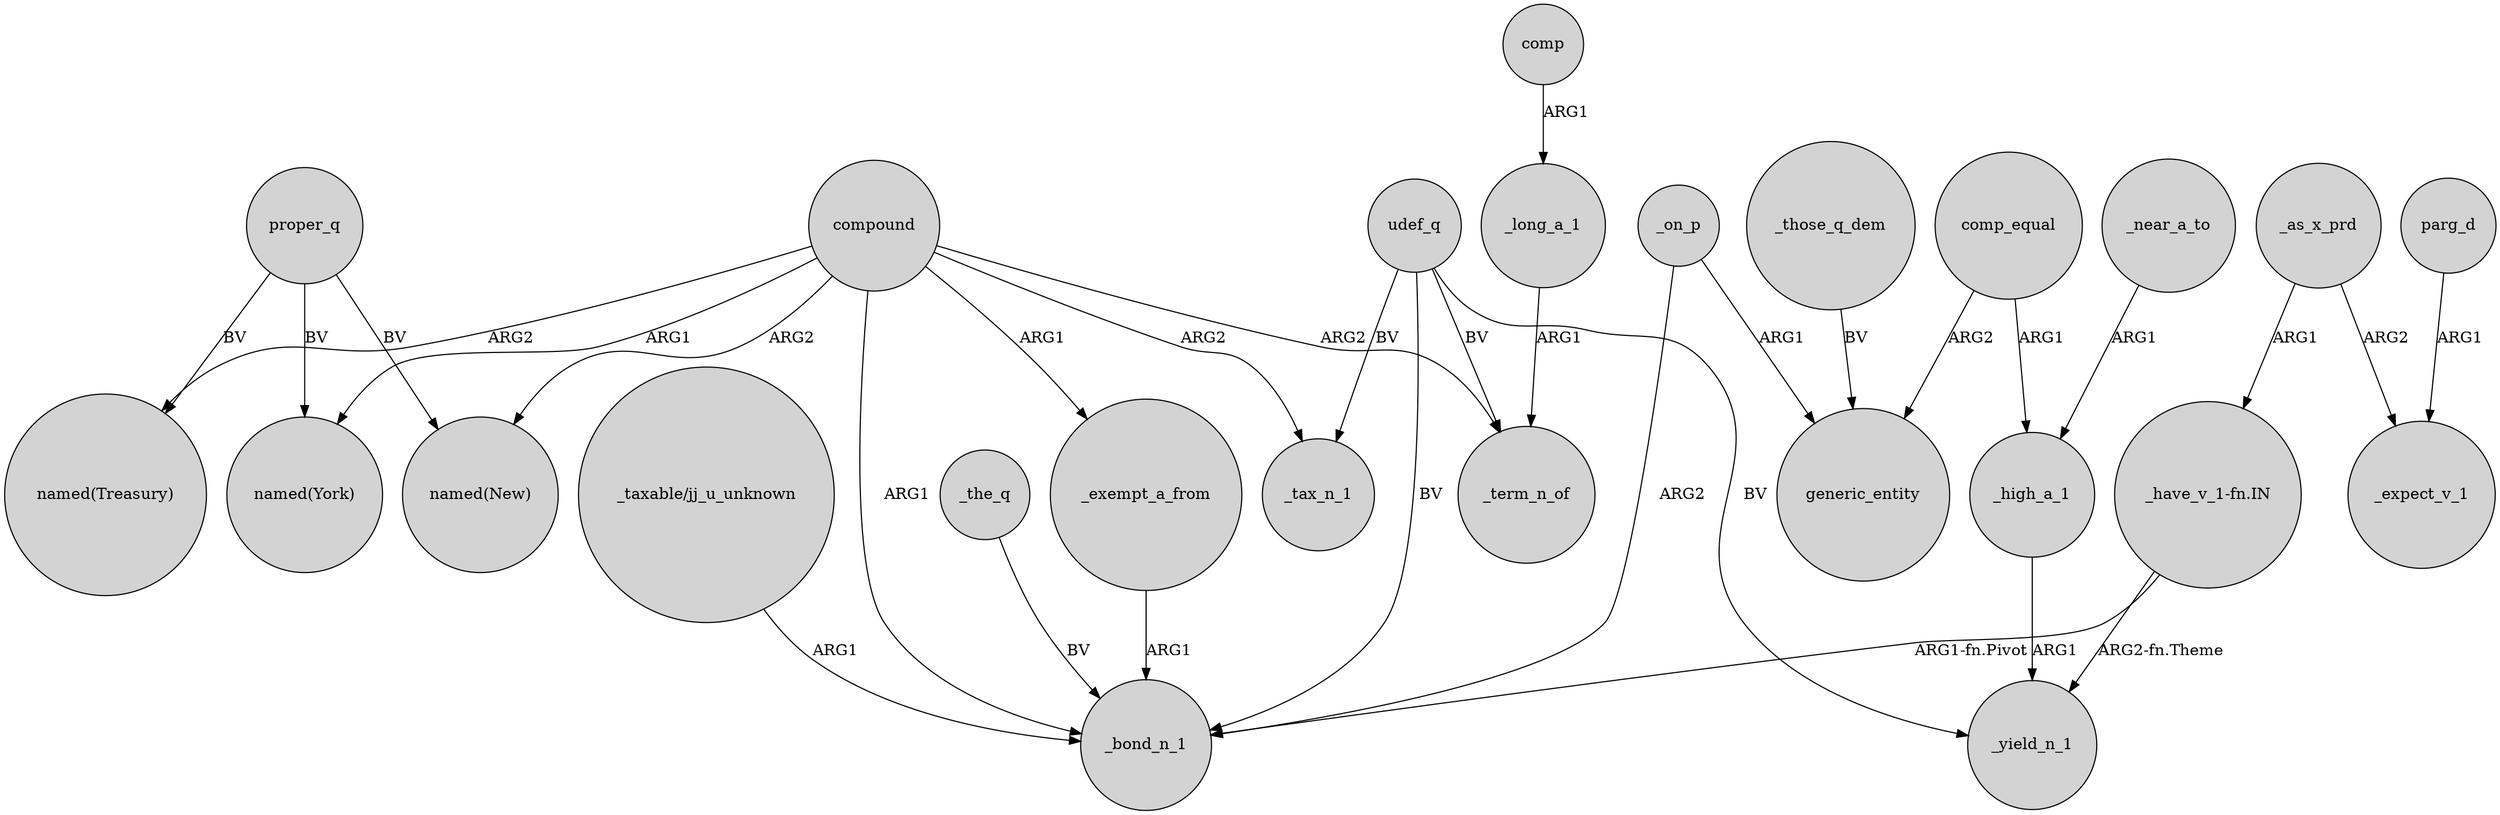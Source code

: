 digraph {
	node [shape=circle style=filled]
	compound -> "named(Treasury)" [label=ARG2]
	compound -> "named(New)" [label=ARG2]
	compound -> _term_n_of [label=ARG2]
	proper_q -> "named(New)" [label=BV]
	compound -> _bond_n_1 [label=ARG1]
	comp_equal -> _high_a_1 [label=ARG1]
	"_have_v_1-fn.IN" -> _yield_n_1 [label="ARG2-fn.Theme"]
	parg_d -> _expect_v_1 [label=ARG1]
	comp_equal -> generic_entity [label=ARG2]
	"_have_v_1-fn.IN" -> _bond_n_1 [label="ARG1-fn.Pivot"]
	udef_q -> _tax_n_1 [label=BV]
	udef_q -> _bond_n_1 [label=BV]
	compound -> "named(York)" [label=ARG1]
	_as_x_prd -> "_have_v_1-fn.IN" [label=ARG1]
	_the_q -> _bond_n_1 [label=BV]
	udef_q -> _term_n_of [label=BV]
	_on_p -> _bond_n_1 [label=ARG2]
	_near_a_to -> _high_a_1 [label=ARG1]
	_high_a_1 -> _yield_n_1 [label=ARG1]
	proper_q -> "named(Treasury)" [label=BV]
	_on_p -> generic_entity [label=ARG1]
	compound -> _exempt_a_from [label=ARG1]
	"_taxable/jj_u_unknown" -> _bond_n_1 [label=ARG1]
	_exempt_a_from -> _bond_n_1 [label=ARG1]
	compound -> _tax_n_1 [label=ARG2]
	proper_q -> "named(York)" [label=BV]
	_as_x_prd -> _expect_v_1 [label=ARG2]
	udef_q -> _yield_n_1 [label=BV]
	_those_q_dem -> generic_entity [label=BV]
	_long_a_1 -> _term_n_of [label=ARG1]
	comp -> _long_a_1 [label=ARG1]
}
